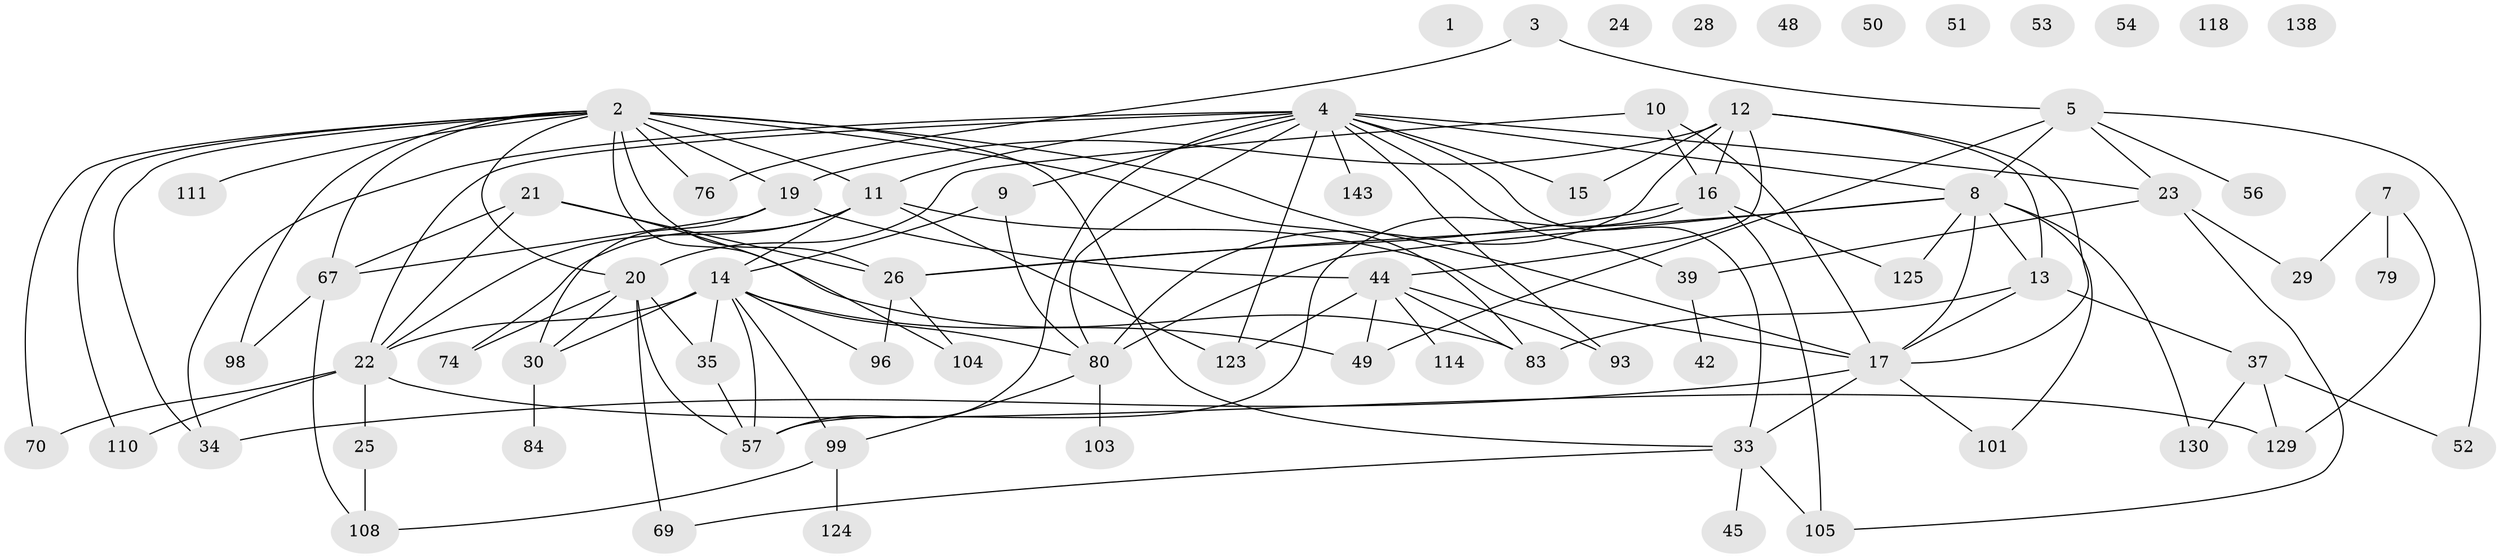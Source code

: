 // original degree distribution, {0: 0.06896551724137931, 5: 0.0896551724137931, 1: 0.14482758620689656, 3: 0.2482758620689655, 4: 0.16551724137931034, 2: 0.2482758620689655, 6: 0.020689655172413793, 7: 0.013793103448275862}
// Generated by graph-tools (version 1.1) at 2025/12/03/09/25 04:12:53]
// undirected, 73 vertices, 123 edges
graph export_dot {
graph [start="1"]
  node [color=gray90,style=filled];
  1;
  2 [super="+6+59+61+75+78"];
  3 [super="+100"];
  4 [super="+18+120+131+142+144"];
  5 [super="+41+68+87"];
  7 [super="+136"];
  8 [super="+31+115+121"];
  9 [super="+32"];
  10 [super="+134"];
  11 [super="+46+122"];
  12 [super="+106+140"];
  13 [super="+36+97"];
  14 [super="+58+81"];
  15 [super="+119"];
  16 [super="+77+90"];
  17 [super="+47+145"];
  19 [super="+27+113"];
  20 [super="+38+73+128"];
  21 [super="+66+95"];
  22 [super="+40+43"];
  23 [super="+137"];
  24;
  25 [super="+132"];
  26 [super="+72+107+126"];
  28;
  29;
  30 [super="+60+63+64"];
  33 [super="+65+135"];
  34 [super="+94"];
  35 [super="+116"];
  37 [super="+62+117+127"];
  39 [super="+55"];
  42;
  44 [super="+71"];
  45;
  48;
  49 [super="+86"];
  50;
  51;
  52;
  53;
  54;
  56;
  57 [super="+82"];
  67 [super="+85+92"];
  69;
  70;
  74 [super="+112"];
  76;
  79;
  80 [super="+88+102"];
  83 [super="+89+91"];
  84;
  93;
  96;
  98;
  99 [super="+109"];
  101 [super="+141"];
  103 [super="+139"];
  104;
  105;
  108;
  110;
  111;
  114;
  118;
  123;
  124;
  125;
  129 [super="+133"];
  130;
  138;
  143;
  2 -- 33;
  2 -- 70;
  2 -- 76;
  2 -- 110;
  2 -- 111;
  2 -- 98;
  2 -- 104;
  2 -- 11;
  2 -- 20;
  2 -- 26;
  2 -- 17;
  2 -- 19;
  2 -- 34;
  2 -- 67;
  2 -- 83 [weight=2];
  3 -- 76;
  3 -- 5;
  4 -- 33;
  4 -- 123;
  4 -- 93;
  4 -- 143;
  4 -- 9;
  4 -- 39;
  4 -- 15;
  4 -- 22;
  4 -- 23;
  4 -- 8;
  4 -- 11;
  4 -- 34;
  4 -- 57;
  4 -- 80;
  5 -- 52;
  5 -- 8;
  5 -- 56;
  5 -- 23;
  5 -- 49;
  7 -- 129;
  7 -- 29;
  7 -- 79;
  8 -- 101;
  8 -- 13;
  8 -- 125;
  8 -- 130;
  8 -- 17;
  8 -- 26;
  8 -- 80;
  9 -- 14;
  9 -- 80;
  10 -- 17;
  10 -- 20;
  10 -- 16;
  11 -- 123;
  11 -- 74;
  11 -- 14;
  11 -- 17;
  11 -- 22;
  12 -- 17;
  12 -- 13;
  12 -- 15;
  12 -- 80;
  12 -- 16;
  12 -- 19;
  12 -- 44;
  13 -- 17;
  13 -- 37;
  13 -- 83;
  14 -- 49;
  14 -- 80;
  14 -- 96;
  14 -- 22;
  14 -- 30;
  14 -- 57;
  14 -- 35;
  14 -- 99;
  16 -- 105;
  16 -- 125;
  16 -- 26;
  16 -- 57;
  17 -- 33;
  17 -- 34;
  17 -- 101;
  19 -- 44;
  19 -- 30;
  19 -- 67;
  20 -- 74;
  20 -- 69;
  20 -- 30 [weight=2];
  20 -- 35;
  20 -- 57;
  21 -- 67;
  21 -- 22;
  21 -- 26;
  21 -- 83;
  22 -- 70;
  22 -- 110;
  22 -- 25;
  22 -- 129;
  23 -- 39;
  23 -- 105;
  23 -- 29;
  25 -- 108;
  26 -- 96;
  26 -- 104;
  30 -- 84;
  33 -- 69;
  33 -- 45;
  33 -- 105;
  35 -- 57;
  37 -- 129;
  37 -- 130;
  37 -- 52;
  39 -- 42;
  44 -- 49;
  44 -- 114;
  44 -- 93;
  44 -- 123;
  44 -- 83;
  67 -- 108;
  67 -- 98;
  80 -- 103;
  80 -- 99;
  99 -- 124;
  99 -- 108;
}
